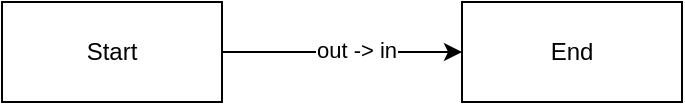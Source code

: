 <mxfile version="26.2.14">
  <diagram id="EvjeMC12HsgBk4t1Z8cF" name="Page-1">
    <mxGraphModel dx="949" dy="540" grid="1" gridSize="10" guides="1" tooltips="1" connect="1" arrows="1" fold="1" page="1" pageScale="1" pageWidth="850" pageHeight="1100" math="0" shadow="0">
      <root>
        <mxCell id="0" />
        <mxCell id="1" parent="0" />
        <mxCell id="ym0EkMZWyknAE99nMXu0-9" style="edgeStyle=orthogonalEdgeStyle;rounded=0;orthogonalLoop=1;jettySize=auto;html=1;" edge="1" parent="1" source="ym0EkMZWyknAE99nMXu0-7" target="ym0EkMZWyknAE99nMXu0-8">
          <mxGeometry relative="1" as="geometry" />
        </mxCell>
        <mxCell id="ym0EkMZWyknAE99nMXu0-10" value="out -&amp;gt; in" style="edgeLabel;html=1;align=center;verticalAlign=middle;resizable=0;points=[];" vertex="1" connectable="0" parent="ym0EkMZWyknAE99nMXu0-9">
          <mxGeometry x="0.117" y="1" relative="1" as="geometry">
            <mxPoint as="offset" />
          </mxGeometry>
        </mxCell>
        <mxCell id="ym0EkMZWyknAE99nMXu0-7" value="Start" style="html=1;whiteSpace=wrap;" vertex="1" parent="1">
          <mxGeometry x="330" y="310" width="110" height="50" as="geometry" />
        </mxCell>
        <mxCell id="ym0EkMZWyknAE99nMXu0-8" value="End" style="html=1;whiteSpace=wrap;" vertex="1" parent="1">
          <mxGeometry x="560" y="310" width="110" height="50" as="geometry" />
        </mxCell>
      </root>
    </mxGraphModel>
  </diagram>
</mxfile>
